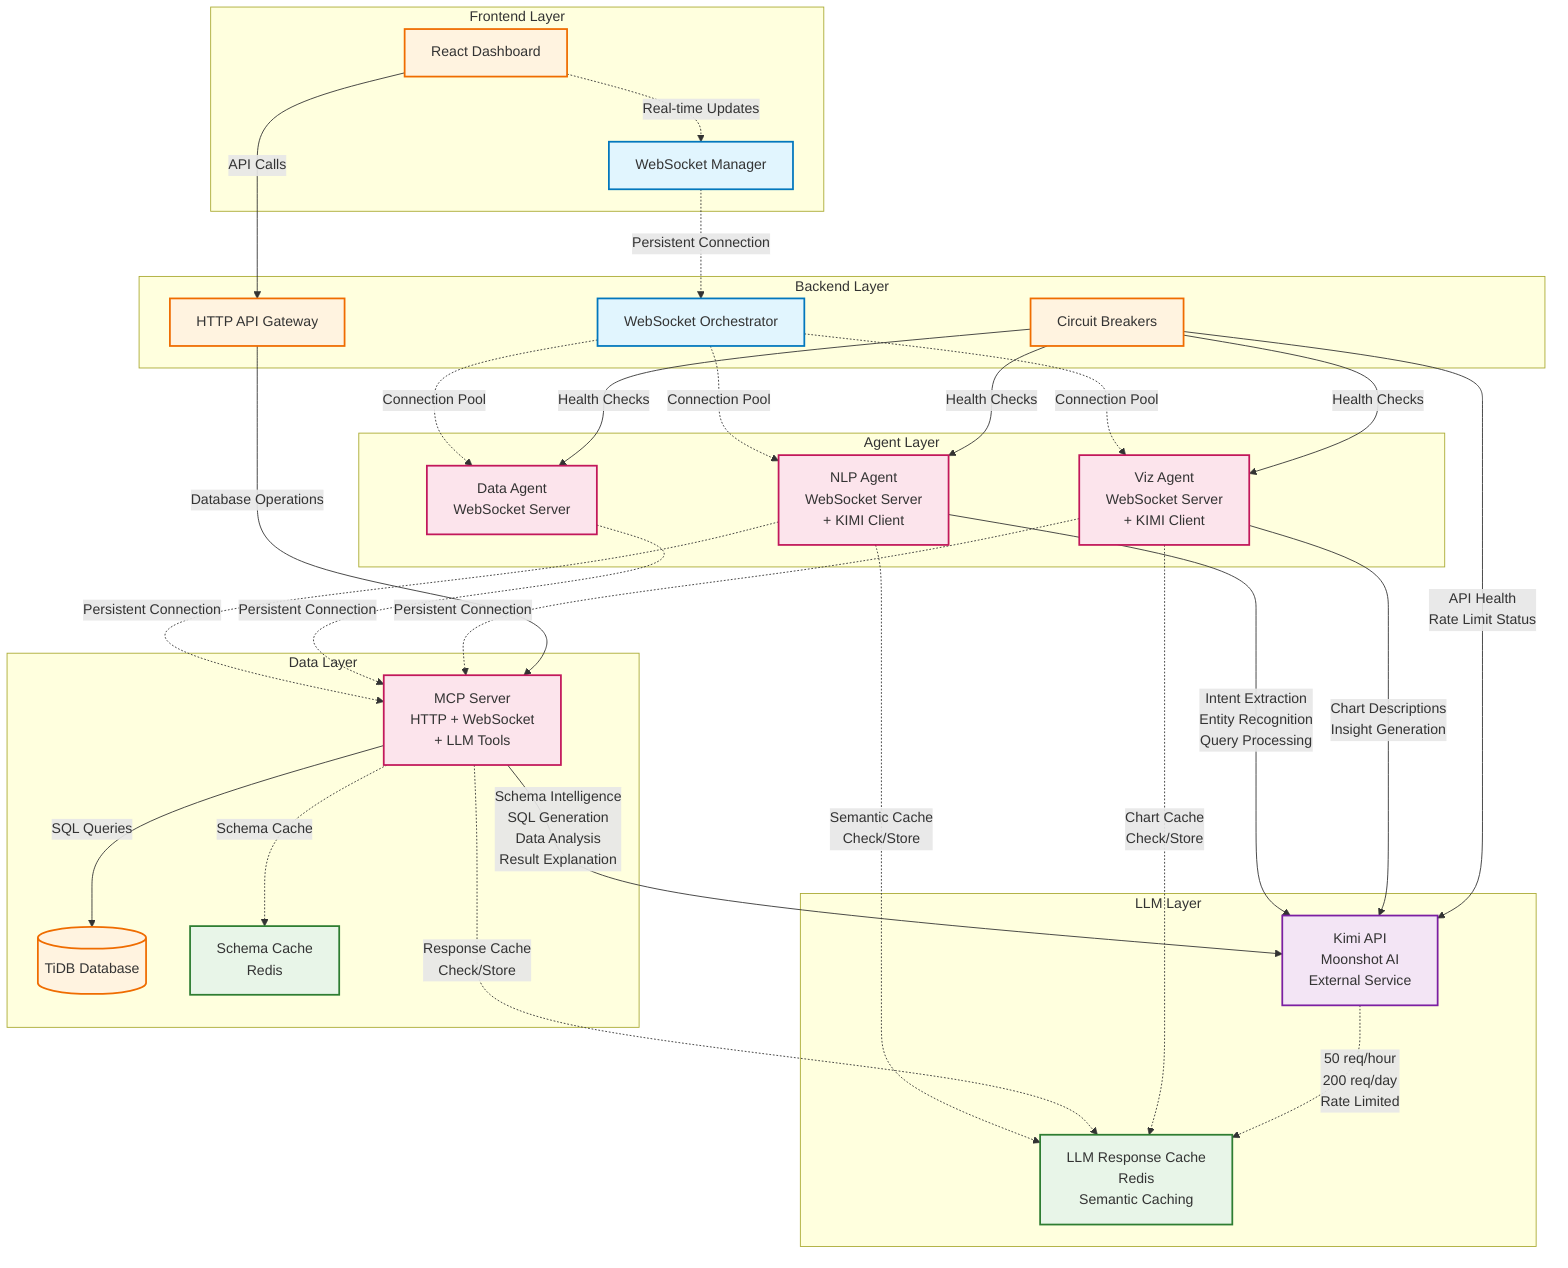 graph TB
    subgraph "Frontend Layer"
        UI[React Dashboard]
        WSM[WebSocket Manager]
    end
    
    subgraph "Backend Layer"
        API[HTTP API Gateway]
        WSO[WebSocket Orchestrator]
        CB[Circuit Breakers]
    end
    
    subgraph "Agent Layer"
        NLP[NLP Agent<br/>WebSocket Server<br/>+ KIMI Client]
        DATA[Data Agent<br/>WebSocket Server] 
        VIZ[Viz Agent<br/>WebSocket Server<br/>+ KIMI Client]
    end
    
    subgraph "LLM Layer"
        KIMI[Kimi API<br/>Moonshot AI<br/>External Service]
        LLM_CACHE[LLM Response Cache<br/>Redis<br/>Semantic Caching]
    end
    
    subgraph "Data Layer"
        MCP[MCP Server<br/>HTTP + WebSocket<br/>+ LLM Tools]
        DB[(TiDB Database)]
        SCHEMA_CACHE[Schema Cache<br/>Redis]
    end
    
    %% WebSocket Connections (Primary)
    UI -.->|Real-time Updates| WSM
    WSM -.->|Persistent Connection| WSO
    WSO -.->|Connection Pool| NLP
    WSO -.->|Connection Pool| DATA
    WSO -.->|Connection Pool| VIZ
    
    NLP -.->|Persistent Connection| MCP
    DATA -.->|Persistent Connection| MCP
    VIZ -.->|Persistent Connection| MCP
    
    %% HTTP Connections (Strategic)
    UI -->|API Calls| API
    API -->|Database Operations| MCP
    MCP -->|SQL Queries| DB
    
    %% LLM Integration (HTTP with Rate Limiting)
    NLP -->|Intent Extraction<br/>Entity Recognition<br/>Query Processing| KIMI
    MCP -->|Schema Intelligence<br/>SQL Generation<br/>Data Analysis<br/>Result Explanation| KIMI
    VIZ -->|Chart Descriptions<br/>Insight Generation| KIMI
    
    %% Caching Layer (Redis)
    NLP -.->|Semantic Cache<br/>Check/Store| LLM_CACHE
    MCP -.->|Response Cache<br/>Check/Store| LLM_CACHE
    VIZ -.->|Chart Cache<br/>Check/Store| LLM_CACHE
    MCP -.->|Schema Cache| SCHEMA_CACHE
    
    %% Health & Monitoring (HTTP)
    CB -->|Health Checks| NLP
    CB -->|Health Checks| DATA
    CB -->|Health Checks| VIZ
    CB -->|API Health<br/>Rate Limit Status| KIMI
    
    %% LLM Operations Detail
    KIMI -.->|50 req/hour<br/>200 req/day<br/>Rate Limited| LLM_CACHE
    
    %% Data Flow Indicators
    classDef websocket fill:#e1f5fe,stroke:#0277bd,stroke-width:2px
    classDef http fill:#fff3e0,stroke:#ef6c00,stroke-width:2px
    classDef llm fill:#f3e5f5,stroke:#7b1fa2,stroke-width:2px
    classDef cache fill:#e8f5e8,stroke:#2e7d32,stroke-width:2px
    classDef agent fill:#fce4ec,stroke:#c2185b,stroke-width:2px
    
    class WSM,WSO websocket
    class UI,API,CB,DB http
    class KIMI llm
    class LLM_CACHE,SCHEMA_CACHE cache
    class NLP,DATA,VIZ,MCP agent